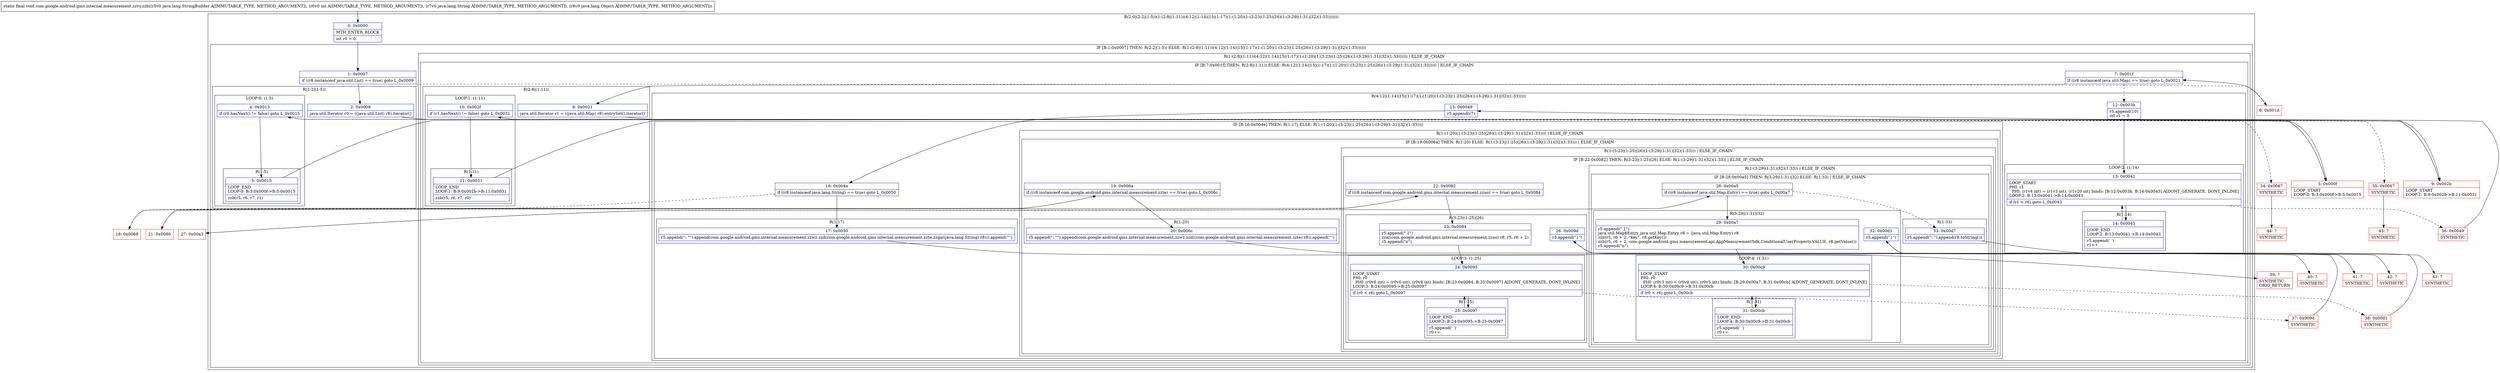 digraph "CFG forcom.google.android.gms.internal.measurement.zzvy.zzb(Ljava\/lang\/StringBuilder;ILjava\/lang\/String;Ljava\/lang\/Object;)V" {
subgraph cluster_Region_1927495315 {
label = "R(2:0|(2:2|(1:5))(1:(2:8|(1:11))(4:12|(1:14)|15|(1:17)(1:(1:20)(1:(3:23|(1:25)|26)(1:(3:29|(1:31)|32)(1:33)))))))";
node [shape=record,color=blue];
Node_0 [shape=record,label="{0\:\ 0x0000|MTH_ENTER_BLOCK\l|int r0 = 0\l}"];
subgraph cluster_IfRegion_2066335517 {
label = "IF [B:1:0x0007] THEN: R(2:2|(1:5)) ELSE: R(1:(2:8|(1:11))(4:12|(1:14)|15|(1:17)(1:(1:20)(1:(3:23|(1:25)|26)(1:(3:29|(1:31)|32)(1:33))))))";
node [shape=record,color=blue];
Node_1 [shape=record,label="{1\:\ 0x0007|if ((r8 instanceof java.util.List) == true) goto L_0x0009\l}"];
subgraph cluster_Region_669285326 {
label = "R(2:2|(1:5))";
node [shape=record,color=blue];
Node_2 [shape=record,label="{2\:\ 0x0009|java.util.Iterator r0 = ((java.util.List) r8).iterator()\l}"];
subgraph cluster_LoopRegion_392772164 {
label = "LOOP:0: (1:5)";
node [shape=record,color=blue];
Node_4 [shape=record,label="{4\:\ 0x0013|if (r0.hasNext() != false) goto L_0x0015\l}"];
subgraph cluster_Region_1801611965 {
label = "R(1:5)";
node [shape=record,color=blue];
Node_5 [shape=record,label="{5\:\ 0x0015|LOOP_END\lLOOP:0: B:3:0x000f\-\>B:5:0x0015\l|zzb(r5, r6, r7, r1)\l}"];
}
}
}
subgraph cluster_Region_1581664739 {
label = "R(1:(2:8|(1:11))(4:12|(1:14)|15|(1:17)(1:(1:20)(1:(3:23|(1:25)|26)(1:(3:29|(1:31)|32)(1:33)))))) | ELSE_IF_CHAIN\l";
node [shape=record,color=blue];
subgraph cluster_IfRegion_1517839342 {
label = "IF [B:7:0x001f] THEN: R(2:8|(1:11)) ELSE: R(4:12|(1:14)|15|(1:17)(1:(1:20)(1:(3:23|(1:25)|26)(1:(3:29|(1:31)|32)(1:33))))) | ELSE_IF_CHAIN\l";
node [shape=record,color=blue];
Node_7 [shape=record,label="{7\:\ 0x001f|if ((r8 instanceof java.util.Map) == true) goto L_0x0021\l}"];
subgraph cluster_Region_69065215 {
label = "R(2:8|(1:11))";
node [shape=record,color=blue];
Node_8 [shape=record,label="{8\:\ 0x0021|java.util.Iterator r1 = ((java.util.Map) r8).entrySet().iterator()\l}"];
subgraph cluster_LoopRegion_2094165059 {
label = "LOOP:1: (1:11)";
node [shape=record,color=blue];
Node_10 [shape=record,label="{10\:\ 0x002f|if (r1.hasNext() != false) goto L_0x0031\l}"];
subgraph cluster_Region_272051051 {
label = "R(1:11)";
node [shape=record,color=blue];
Node_11 [shape=record,label="{11\:\ 0x0031|LOOP_END\lLOOP:1: B:9:0x002b\-\>B:11:0x0031\l|zzb(r5, r6, r7, r0)\l}"];
}
}
}
subgraph cluster_Region_1653035505 {
label = "R(4:12|(1:14)|15|(1:17)(1:(1:20)(1:(3:23|(1:25)|26)(1:(3:29|(1:31)|32)(1:33)))))";
node [shape=record,color=blue];
Node_12 [shape=record,label="{12\:\ 0x003b|r5.append(10)\lint r1 = 0\l}"];
subgraph cluster_LoopRegion_101039059 {
label = "LOOP:2: (1:14)";
node [shape=record,color=blue];
Node_13 [shape=record,label="{13\:\ 0x0041|LOOP_START\lPHI: r1 \l  PHI: (r1v4 int) = (r1v3 int), (r1v20 int) binds: [B:12:0x003b, B:14:0x0043] A[DONT_GENERATE, DONT_INLINE]\lLOOP:2: B:13:0x0041\-\>B:14:0x0043\l|if (r1 \< r6) goto L_0x0043\l}"];
subgraph cluster_Region_786822838 {
label = "R(1:14)";
node [shape=record,color=blue];
Node_14 [shape=record,label="{14\:\ 0x0043|LOOP_END\lLOOP:2: B:13:0x0041\-\>B:14:0x0043\l|r5.append(' ')\lr1++\l}"];
}
}
Node_15 [shape=record,label="{15\:\ 0x0049|r5.append(r7)\l}"];
subgraph cluster_IfRegion_155803024 {
label = "IF [B:16:0x004e] THEN: R(1:17) ELSE: R(1:(1:20)(1:(3:23|(1:25)|26)(1:(3:29|(1:31)|32)(1:33))))";
node [shape=record,color=blue];
Node_16 [shape=record,label="{16\:\ 0x004e|if ((r8 instanceof java.lang.String) == true) goto L_0x0050\l}"];
subgraph cluster_Region_1668394855 {
label = "R(1:17)";
node [shape=record,color=blue];
Node_17 [shape=record,label="{17\:\ 0x0050|r5.append(\": \"\").append(com.google.android.gms.internal.measurement.zzwz.zzd(com.google.android.gms.internal.measurement.zzte.zzga((java.lang.String) r8))).append('\"')\l}"];
}
subgraph cluster_Region_212760382 {
label = "R(1:(1:20)(1:(3:23|(1:25)|26)(1:(3:29|(1:31)|32)(1:33)))) | ELSE_IF_CHAIN\l";
node [shape=record,color=blue];
subgraph cluster_IfRegion_627800499 {
label = "IF [B:19:0x006a] THEN: R(1:20) ELSE: R(1:(3:23|(1:25)|26)(1:(3:29|(1:31)|32)(1:33))) | ELSE_IF_CHAIN\l";
node [shape=record,color=blue];
Node_19 [shape=record,label="{19\:\ 0x006a|if ((r8 instanceof com.google.android.gms.internal.measurement.zzte) == true) goto L_0x006c\l}"];
subgraph cluster_Region_1720517971 {
label = "R(1:20)";
node [shape=record,color=blue];
Node_20 [shape=record,label="{20\:\ 0x006c|r5.append(\": \"\").append(com.google.android.gms.internal.measurement.zzwz.zzd((com.google.android.gms.internal.measurement.zzte) r8)).append('\"')\l}"];
}
subgraph cluster_Region_149525618 {
label = "R(1:(3:23|(1:25)|26)(1:(3:29|(1:31)|32)(1:33))) | ELSE_IF_CHAIN\l";
node [shape=record,color=blue];
subgraph cluster_IfRegion_1996555734 {
label = "IF [B:22:0x0082] THEN: R(3:23|(1:25)|26) ELSE: R(1:(3:29|(1:31)|32)(1:33)) | ELSE_IF_CHAIN\l";
node [shape=record,color=blue];
Node_22 [shape=record,label="{22\:\ 0x0082|if ((r8 instanceof com.google.android.gms.internal.measurement.zzuo) == true) goto L_0x0084\l}"];
subgraph cluster_Region_165239908 {
label = "R(3:23|(1:25)|26)";
node [shape=record,color=blue];
Node_23 [shape=record,label="{23\:\ 0x0084|r5.append(\" \{\")\lzza((com.google.android.gms.internal.measurement.zzuo) r8, r5, r6 + 2)\lr5.append(\"n\")\l}"];
subgraph cluster_LoopRegion_1268621321 {
label = "LOOP:3: (1:25)";
node [shape=record,color=blue];
Node_24 [shape=record,label="{24\:\ 0x0095|LOOP_START\lPHI: r0 \l  PHI: (r0v6 int) = (r0v0 int), (r0v8 int) binds: [B:23:0x0084, B:25:0x0097] A[DONT_GENERATE, DONT_INLINE]\lLOOP:3: B:24:0x0095\-\>B:25:0x0097\l|if (r0 \< r6) goto L_0x0097\l}"];
subgraph cluster_Region_1290076258 {
label = "R(1:25)";
node [shape=record,color=blue];
Node_25 [shape=record,label="{25\:\ 0x0097|LOOP_END\lLOOP:3: B:24:0x0095\-\>B:25:0x0097\l|r5.append(' ')\lr0++\l}"];
}
}
Node_26 [shape=record,label="{26\:\ 0x009d|r5.append(\"\}\")\l}"];
}
subgraph cluster_Region_124811153 {
label = "R(1:(3:29|(1:31)|32)(1:33)) | ELSE_IF_CHAIN\l";
node [shape=record,color=blue];
subgraph cluster_IfRegion_1132341513 {
label = "IF [B:28:0x00a5] THEN: R(3:29|(1:31)|32) ELSE: R(1:33) | ELSE_IF_CHAIN\l";
node [shape=record,color=blue];
Node_28 [shape=record,label="{28\:\ 0x00a5|if ((r8 instanceof java.util.Map.Entry) == true) goto L_0x00a7\l}"];
subgraph cluster_Region_140416651 {
label = "R(3:29|(1:31)|32)";
node [shape=record,color=blue];
Node_29 [shape=record,label="{29\:\ 0x00a7|r5.append(\" \{\")\ljava.util.Map$Entry java.util.Map.Entry r8 = (java.util.Map.Entry) r8\lzzb(r5, r6 + 2, \"key\", r8.getKey())\lzzb(r5, r6 + 2, com.google.android.gms.measurement.api.AppMeasurementSdk.ConditionalUserProperty.VALUE, r8.getValue())\lr5.append(\"n\")\l}"];
subgraph cluster_LoopRegion_543233328 {
label = "LOOP:4: (1:31)";
node [shape=record,color=blue];
Node_30 [shape=record,label="{30\:\ 0x00c9|LOOP_START\lPHI: r0 \l  PHI: (r0v3 int) = (r0v0 int), (r0v5 int) binds: [B:29:0x00a7, B:31:0x00cb] A[DONT_GENERATE, DONT_INLINE]\lLOOP:4: B:30:0x00c9\-\>B:31:0x00cb\l|if (r0 \< r6) goto L_0x00cb\l}"];
subgraph cluster_Region_1676237648 {
label = "R(1:31)";
node [shape=record,color=blue];
Node_31 [shape=record,label="{31\:\ 0x00cb|LOOP_END\lLOOP:4: B:30:0x00c9\-\>B:31:0x00cb\l|r5.append(' ')\lr0++\l}"];
}
}
Node_32 [shape=record,label="{32\:\ 0x00d1|r5.append(\"\}\")\l}"];
}
subgraph cluster_Region_1018080005 {
label = "R(1:33)";
node [shape=record,color=blue];
Node_33 [shape=record,label="{33\:\ 0x00d7|r5.append(\": \").append(r8.toString())\l}"];
}
}
}
}
}
}
}
}
}
}
}
}
}
Node_3 [shape=record,color=red,label="{3\:\ 0x000f|LOOP_START\lLOOP:0: B:3:0x000f\-\>B:5:0x0015\l}"];
Node_6 [shape=record,color=red,label="{6\:\ 0x001d}"];
Node_9 [shape=record,color=red,label="{9\:\ 0x002b|LOOP_START\lLOOP:1: B:9:0x002b\-\>B:11:0x0031\l}"];
Node_18 [shape=record,color=red,label="{18\:\ 0x0068}"];
Node_21 [shape=record,color=red,label="{21\:\ 0x0080}"];
Node_27 [shape=record,color=red,label="{27\:\ 0x00a3}"];
Node_34 [shape=record,color=red,label="{34\:\ 0x0067|SYNTHETIC\l}"];
Node_35 [shape=record,color=red,label="{35\:\ 0x0067|SYNTHETIC\l}"];
Node_36 [shape=record,color=red,label="{36\:\ 0x0049|SYNTHETIC\l}"];
Node_37 [shape=record,color=red,label="{37\:\ 0x009d|SYNTHETIC\l}"];
Node_38 [shape=record,color=red,label="{38\:\ 0x00d1|SYNTHETIC\l}"];
Node_39 [shape=record,color=red,label="{39\:\ ?|SYNTHETIC\lORIG_RETURN\l}"];
Node_40 [shape=record,color=red,label="{40\:\ ?|SYNTHETIC\l}"];
Node_41 [shape=record,color=red,label="{41\:\ ?|SYNTHETIC\l}"];
Node_42 [shape=record,color=red,label="{42\:\ ?|SYNTHETIC\l}"];
Node_43 [shape=record,color=red,label="{43\:\ ?|SYNTHETIC\l}"];
Node_44 [shape=record,color=red,label="{44\:\ ?|SYNTHETIC\l}"];
Node_45 [shape=record,color=red,label="{45\:\ ?|SYNTHETIC\l}"];
MethodNode[shape=record,label="{static final void com.google.android.gms.internal.measurement.zzvy.zzb((r5v0 java.lang.StringBuilder A[IMMUTABLE_TYPE, METHOD_ARGUMENT]), (r6v0 int A[IMMUTABLE_TYPE, METHOD_ARGUMENT]), (r7v0 java.lang.String A[IMMUTABLE_TYPE, METHOD_ARGUMENT]), (r8v0 java.lang.Object A[IMMUTABLE_TYPE, METHOD_ARGUMENT])) }"];
MethodNode -> Node_0;
Node_0 -> Node_1;
Node_1 -> Node_2;
Node_1 -> Node_6[style=dashed];
Node_2 -> Node_3;
Node_4 -> Node_5;
Node_4 -> Node_34[style=dashed];
Node_5 -> Node_3;
Node_7 -> Node_8;
Node_7 -> Node_12[style=dashed];
Node_8 -> Node_9;
Node_10 -> Node_11;
Node_10 -> Node_35[style=dashed];
Node_11 -> Node_9;
Node_12 -> Node_13;
Node_13 -> Node_14;
Node_13 -> Node_36[style=dashed];
Node_14 -> Node_13;
Node_15 -> Node_16;
Node_16 -> Node_17;
Node_16 -> Node_18[style=dashed];
Node_17 -> Node_39;
Node_19 -> Node_20;
Node_19 -> Node_21[style=dashed];
Node_20 -> Node_40;
Node_22 -> Node_23;
Node_22 -> Node_27[style=dashed];
Node_23 -> Node_24;
Node_24 -> Node_25;
Node_24 -> Node_37[style=dashed];
Node_25 -> Node_24;
Node_26 -> Node_41;
Node_28 -> Node_29;
Node_28 -> Node_33[style=dashed];
Node_29 -> Node_30;
Node_30 -> Node_31;
Node_30 -> Node_38[style=dashed];
Node_31 -> Node_30;
Node_32 -> Node_42;
Node_33 -> Node_43;
Node_3 -> Node_4;
Node_6 -> Node_7;
Node_9 -> Node_10;
Node_18 -> Node_19;
Node_21 -> Node_22;
Node_27 -> Node_28;
Node_34 -> Node_44;
Node_35 -> Node_45;
Node_36 -> Node_15;
Node_37 -> Node_26;
Node_38 -> Node_32;
}

